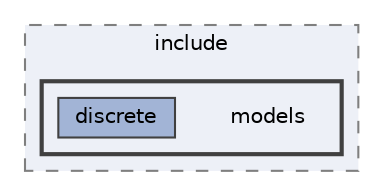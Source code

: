 digraph "src/include/models"
{
 // LATEX_PDF_SIZE
  bgcolor="transparent";
  edge [fontname=Helvetica,fontsize=10,labelfontname=Helvetica,labelfontsize=10];
  node [fontname=Helvetica,fontsize=10,shape=box,height=0.2,width=0.4];
  compound=true
  subgraph clusterdir_b0856f6b0d80ccb263b2f415c91f9e17 {
    graph [ bgcolor="#edf0f7", pencolor="grey50", label="include", fontname=Helvetica,fontsize=10 style="filled,dashed", URL="dir_b0856f6b0d80ccb263b2f415c91f9e17.html",tooltip=""]
  subgraph clusterdir_ca83ffc64dc9381601738c88f4e696c9 {
    graph [ bgcolor="#edf0f7", pencolor="grey25", label="", fontname=Helvetica,fontsize=10 style="filled,bold", URL="dir_ca83ffc64dc9381601738c88f4e696c9.html",tooltip=""]
    dir_ca83ffc64dc9381601738c88f4e696c9 [shape=plaintext, label="models"];
  dir_4cd5b911fcf88e3303e2d19c292eefdf [label="discrete", fillcolor="#a2b4d6", color="grey25", style="filled", URL="dir_4cd5b911fcf88e3303e2d19c292eefdf.html",tooltip=""];
  }
  }
}
